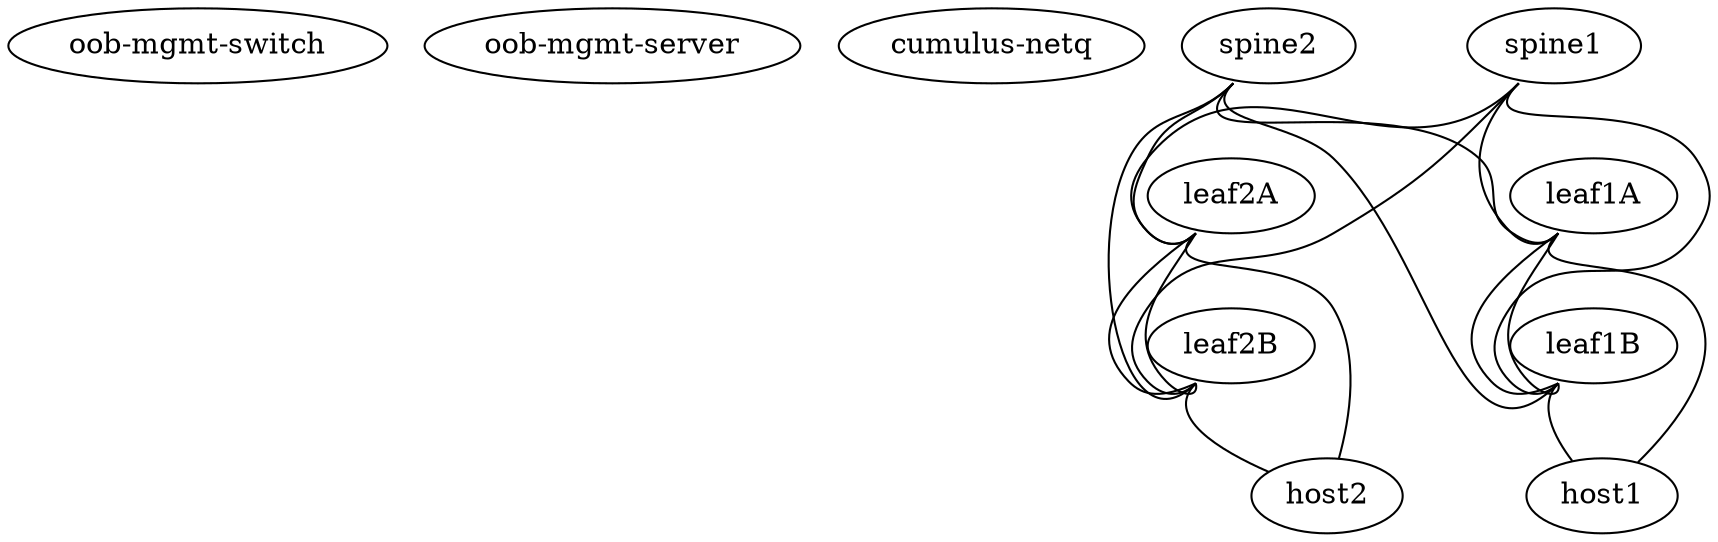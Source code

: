 graph vxnetq {
    "oob-mgmt-switch" [function="oob-switch" mgmt_ip="10.255.7.254"]
    "oob-mgmt-server" [function="oob-server" mgmt_ip="10.255.7.1"]
    "cumulus-netq" [os="netqcloud-240" cpu="4" memory="8192" mgmt_ip="10.255.7.3"]

    "spine1" [function="spine" os="CumulusCommunity/cumulus-vx" version="3.7.11" memory="768" config="./helper_scripts/extra_switch_config.sh" mgmt_ip="10.255.7.10"]
    "spine2" [function="spine" os="CumulusCommunity/cumulus-vx" version="3.7.11" memory="768" config="./helper_scripts/extra_switch_config.sh" mgmt_ip="10.255.7.11"]
    "leaf1A" [function="leaf" os="CumulusCommunity/cumulus-vx" version="3.7.11" memory="768" config="./helper_scripts/extra_switch_config.sh" mgmt_ip="10.255.7.12"]
    "leaf1B" [function="leaf" os="CumulusCommunity/cumulus-vx" version="3.7.11" memory="768" config="./helper_scripts/extra_switch_config.sh" mgmt_ip="10.255.7.13"]
    "leaf2A" [function="leaf" os="CumulusCommunity/cumulus-vx" version="3.7.11" memory="768" config="./helper_scripts/extra_switch_config.sh" mgmt_ip="10.255.7.14"]
    "leaf2B" [function="leaf" os="CumulusCommunity/cumulus-vx" version="3.7.11" memory="768" config="./helper_scripts/extra_switch_config.sh" mgmt_ip="10.255.7.15"]

    "host1" [function="host" os="yk0/ubuntu-xenial" memory="512" config="./helper_scripts/extra_server_config.sh" mgmt_ip="10.255.7.20"]
    "host2" [function="host" os="yk0/ubuntu-xenial" memory="512" config="./helper_scripts/extra_server_config.sh" mgmt_ip="10.255.7.21"]

    "spine1":"swp1" -- "leaf1A":"swp1"
    "spine1":"swp2" -- "leaf1B":"swp1"
    "spine1":"swp3" -- "leaf2A":"swp1"
    "spine1":"swp4" -- "leaf2B":"swp1"

    "spine2":"swp1" -- "leaf1A":"swp2"
    "spine2":"swp2" -- "leaf1B":"swp2"
    "spine2":"swp3" -- "leaf2A":"swp2"
    "spine2":"swp4" -- "leaf2B":"swp2"

    "leaf1A":"swp7" -- "leaf1B":"swp7"
    "leaf1A":"swp8" -- "leaf1B":"swp8"
    "leaf1A":"swp9s1" -- "host1":"eth1"

    "leaf1B":"swp9s1" -- "host1":"eth2"

    "leaf2A":"swp7" -- "leaf2B":"swp7"
    "leaf2A":"swp8" -- "leaf2B":"swp8"
    "leaf2A":"swp9s1" -- "host2":"eth1"

    "leaf2B":"swp9s1" -- "host2":"eth2"
}
